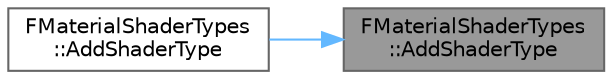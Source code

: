 digraph "FMaterialShaderTypes::AddShaderType"
{
 // INTERACTIVE_SVG=YES
 // LATEX_PDF_SIZE
  bgcolor="transparent";
  edge [fontname=Helvetica,fontsize=10,labelfontname=Helvetica,labelfontsize=10];
  node [fontname=Helvetica,fontsize=10,shape=box,height=0.2,width=0.4];
  rankdir="RL";
  Node1 [id="Node000001",label="FMaterialShaderTypes\l::AddShaderType",height=0.2,width=0.4,color="gray40", fillcolor="grey60", style="filled", fontcolor="black",tooltip=" "];
  Node1 -> Node2 [id="edge1_Node000001_Node000002",dir="back",color="steelblue1",style="solid",tooltip=" "];
  Node2 [id="Node000002",label="FMaterialShaderTypes\l::AddShaderType",height=0.2,width=0.4,color="grey40", fillcolor="white", style="filled",URL="$d1/dcc/structFMaterialShaderTypes.html#a31f794c62bce1938150d6d0d2331cb82",tooltip=" "];
}
